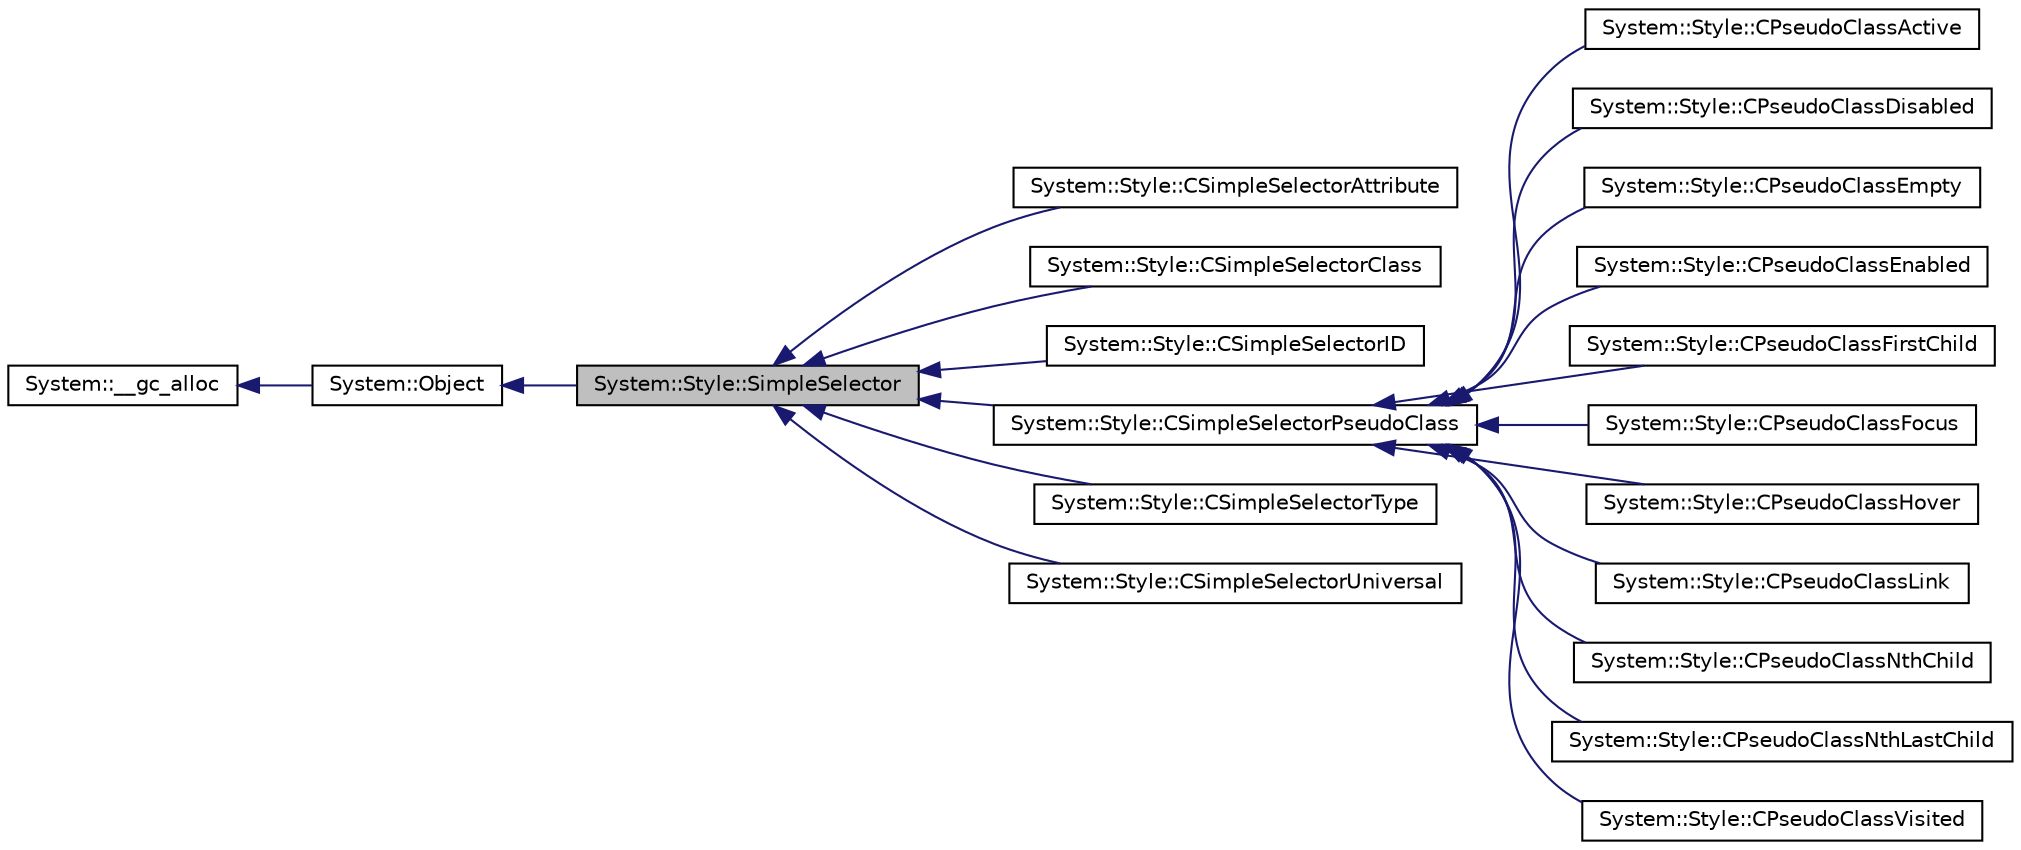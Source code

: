 digraph G
{
  edge [fontname="Helvetica",fontsize="10",labelfontname="Helvetica",labelfontsize="10"];
  node [fontname="Helvetica",fontsize="10",shape=record];
  rankdir="LR";
  Node1 [label="System::Style::SimpleSelector",height=0.2,width=0.4,color="black", fillcolor="grey75", style="filled" fontcolor="black"];
  Node2 -> Node1 [dir="back",color="midnightblue",fontsize="10",style="solid",fontname="Helvetica"];
  Node2 [label="System::Object",height=0.2,width=0.4,color="black", fillcolor="white", style="filled",URL="$class_system_1_1_object.html"];
  Node3 -> Node2 [dir="back",color="midnightblue",fontsize="10",style="solid",fontname="Helvetica"];
  Node3 [label="System::__gc_alloc",height=0.2,width=0.4,color="black", fillcolor="white", style="filled",URL="$class_system_1_1____gc__alloc.html"];
  Node1 -> Node4 [dir="back",color="midnightblue",fontsize="10",style="solid",fontname="Helvetica"];
  Node4 [label="System::Style::CSimpleSelectorAttribute",height=0.2,width=0.4,color="black", fillcolor="white", style="filled",URL="$class_system_1_1_style_1_1_c_simple_selector_attribute.html"];
  Node1 -> Node5 [dir="back",color="midnightblue",fontsize="10",style="solid",fontname="Helvetica"];
  Node5 [label="System::Style::CSimpleSelectorClass",height=0.2,width=0.4,color="black", fillcolor="white", style="filled",URL="$class_system_1_1_style_1_1_c_simple_selector_class.html"];
  Node1 -> Node6 [dir="back",color="midnightblue",fontsize="10",style="solid",fontname="Helvetica"];
  Node6 [label="System::Style::CSimpleSelectorID",height=0.2,width=0.4,color="black", fillcolor="white", style="filled",URL="$class_system_1_1_style_1_1_c_simple_selector_i_d.html"];
  Node1 -> Node7 [dir="back",color="midnightblue",fontsize="10",style="solid",fontname="Helvetica"];
  Node7 [label="System::Style::CSimpleSelectorPseudoClass",height=0.2,width=0.4,color="black", fillcolor="white", style="filled",URL="$class_system_1_1_style_1_1_c_simple_selector_pseudo_class.html"];
  Node7 -> Node8 [dir="back",color="midnightblue",fontsize="10",style="solid",fontname="Helvetica"];
  Node8 [label="System::Style::CPseudoClassActive",height=0.2,width=0.4,color="black", fillcolor="white", style="filled",URL="$class_system_1_1_style_1_1_c_pseudo_class_active.html"];
  Node7 -> Node9 [dir="back",color="midnightblue",fontsize="10",style="solid",fontname="Helvetica"];
  Node9 [label="System::Style::CPseudoClassDisabled",height=0.2,width=0.4,color="black", fillcolor="white", style="filled",URL="$class_system_1_1_style_1_1_c_pseudo_class_disabled.html"];
  Node7 -> Node10 [dir="back",color="midnightblue",fontsize="10",style="solid",fontname="Helvetica"];
  Node10 [label="System::Style::CPseudoClassEmpty",height=0.2,width=0.4,color="black", fillcolor="white", style="filled",URL="$class_system_1_1_style_1_1_c_pseudo_class_empty.html"];
  Node7 -> Node11 [dir="back",color="midnightblue",fontsize="10",style="solid",fontname="Helvetica"];
  Node11 [label="System::Style::CPseudoClassEnabled",height=0.2,width=0.4,color="black", fillcolor="white", style="filled",URL="$class_system_1_1_style_1_1_c_pseudo_class_enabled.html"];
  Node7 -> Node12 [dir="back",color="midnightblue",fontsize="10",style="solid",fontname="Helvetica"];
  Node12 [label="System::Style::CPseudoClassFirstChild",height=0.2,width=0.4,color="black", fillcolor="white", style="filled",URL="$class_system_1_1_style_1_1_c_pseudo_class_first_child.html"];
  Node7 -> Node13 [dir="back",color="midnightblue",fontsize="10",style="solid",fontname="Helvetica"];
  Node13 [label="System::Style::CPseudoClassFocus",height=0.2,width=0.4,color="black", fillcolor="white", style="filled",URL="$class_system_1_1_style_1_1_c_pseudo_class_focus.html"];
  Node7 -> Node14 [dir="back",color="midnightblue",fontsize="10",style="solid",fontname="Helvetica"];
  Node14 [label="System::Style::CPseudoClassHover",height=0.2,width=0.4,color="black", fillcolor="white", style="filled",URL="$class_system_1_1_style_1_1_c_pseudo_class_hover.html"];
  Node7 -> Node15 [dir="back",color="midnightblue",fontsize="10",style="solid",fontname="Helvetica"];
  Node15 [label="System::Style::CPseudoClassLink",height=0.2,width=0.4,color="black", fillcolor="white", style="filled",URL="$class_system_1_1_style_1_1_c_pseudo_class_link.html"];
  Node7 -> Node16 [dir="back",color="midnightblue",fontsize="10",style="solid",fontname="Helvetica"];
  Node16 [label="System::Style::CPseudoClassNthChild",height=0.2,width=0.4,color="black", fillcolor="white", style="filled",URL="$class_system_1_1_style_1_1_c_pseudo_class_nth_child.html"];
  Node7 -> Node17 [dir="back",color="midnightblue",fontsize="10",style="solid",fontname="Helvetica"];
  Node17 [label="System::Style::CPseudoClassNthLastChild",height=0.2,width=0.4,color="black", fillcolor="white", style="filled",URL="$class_system_1_1_style_1_1_c_pseudo_class_nth_last_child.html"];
  Node7 -> Node18 [dir="back",color="midnightblue",fontsize="10",style="solid",fontname="Helvetica"];
  Node18 [label="System::Style::CPseudoClassVisited",height=0.2,width=0.4,color="black", fillcolor="white", style="filled",URL="$class_system_1_1_style_1_1_c_pseudo_class_visited.html"];
  Node1 -> Node19 [dir="back",color="midnightblue",fontsize="10",style="solid",fontname="Helvetica"];
  Node19 [label="System::Style::CSimpleSelectorType",height=0.2,width=0.4,color="black", fillcolor="white", style="filled",URL="$class_system_1_1_style_1_1_c_simple_selector_type.html"];
  Node1 -> Node20 [dir="back",color="midnightblue",fontsize="10",style="solid",fontname="Helvetica"];
  Node20 [label="System::Style::CSimpleSelectorUniversal",height=0.2,width=0.4,color="black", fillcolor="white", style="filled",URL="$class_system_1_1_style_1_1_c_simple_selector_universal.html"];
}

